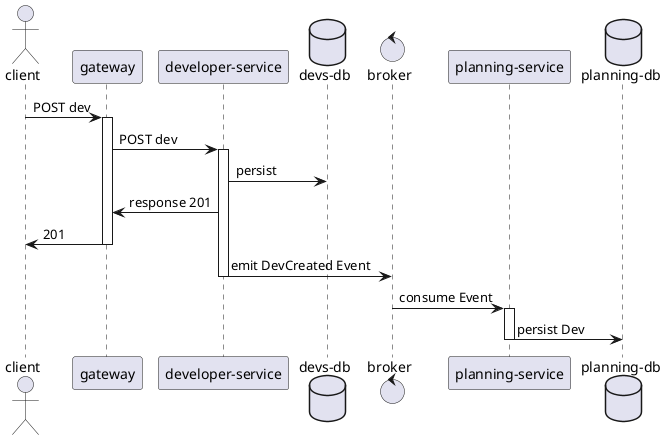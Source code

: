 @startuml

actor client

client -> gateway : POST dev
activate gateway
gateway -> "developer-service" : POST dev
database "devs-db"
activate "developer-service"
"developer-service" -> "devs-db" : persist
"developer-service" -> gateway : response 201
gateway -> client : 201
deactivate gateway
control "broker"
"developer-service" ->  "broker" : emit DevCreated Event
deactivate "developer-service"

broker -> "planning-service" : consume Event
activate "planning-service"
database "planning-db"
"planning-service" -> "planning-db" : persist Dev

deactivate "planning-service"


@enduml